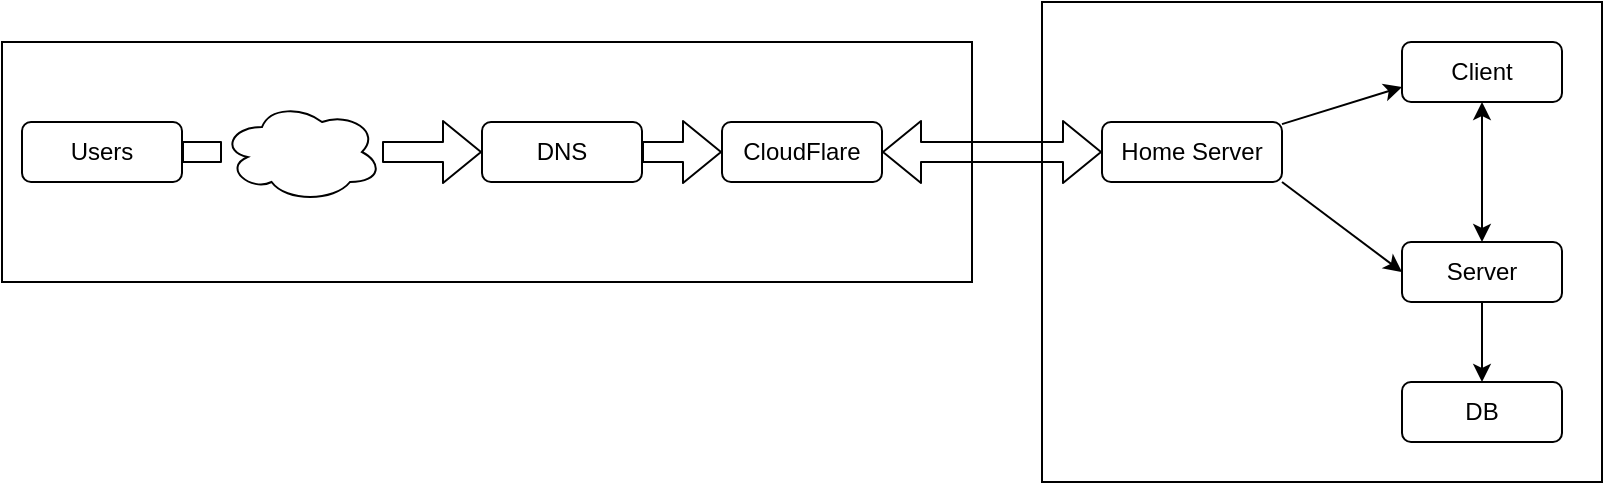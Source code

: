 <mxfile>
    <diagram id="F-VhTb50zK8AH-S1mjwG" name="Page-1">
        <mxGraphModel dx="911" dy="748" grid="1" gridSize="10" guides="1" tooltips="1" connect="1" arrows="1" fold="1" page="1" pageScale="1" pageWidth="850" pageHeight="1100" math="0" shadow="0">
            <root>
                <mxCell id="0"/>
                <mxCell id="1" parent="0"/>
                <mxCell id="30" value="" style="rounded=0;whiteSpace=wrap;html=1;" vertex="1" parent="1">
                    <mxGeometry x="530" y="80" width="280" height="240" as="geometry"/>
                </mxCell>
                <mxCell id="28" value="" style="rounded=0;whiteSpace=wrap;html=1;" vertex="1" parent="1">
                    <mxGeometry x="10" y="100" width="485" height="120" as="geometry"/>
                </mxCell>
                <mxCell id="11" value="Users" style="rounded=1;whiteSpace=wrap;html=1;" parent="1" vertex="1">
                    <mxGeometry x="20" y="140" width="80" height="30" as="geometry"/>
                </mxCell>
                <mxCell id="13" value="DNS" style="rounded=1;whiteSpace=wrap;html=1;" parent="1" vertex="1">
                    <mxGeometry x="250" y="140" width="80" height="30" as="geometry"/>
                </mxCell>
                <mxCell id="14" value="CloudFlare" style="rounded=1;whiteSpace=wrap;html=1;" parent="1" vertex="1">
                    <mxGeometry x="370" y="140" width="80" height="30" as="geometry"/>
                </mxCell>
                <mxCell id="22" style="edgeStyle=none;html=1;entryX=0;entryY=0.75;entryDx=0;entryDy=0;" edge="1" parent="1" source="15" target="19">
                    <mxGeometry relative="1" as="geometry"/>
                </mxCell>
                <mxCell id="23" style="edgeStyle=none;html=1;entryX=0;entryY=0.5;entryDx=0;entryDy=0;" edge="1" parent="1" target="20">
                    <mxGeometry relative="1" as="geometry">
                        <mxPoint x="650" y="170" as="sourcePoint"/>
                    </mxGeometry>
                </mxCell>
                <mxCell id="15" value="Home Server" style="rounded=1;whiteSpace=wrap;html=1;" parent="1" vertex="1">
                    <mxGeometry x="560" y="140" width="90" height="30" as="geometry"/>
                </mxCell>
                <mxCell id="16" value="" style="shape=flexArrow;endArrow=classic;startArrow=classic;html=1;exitX=1;exitY=0.5;exitDx=0;exitDy=0;entryX=0;entryY=0.5;entryDx=0;entryDy=0;" parent="1" source="14" target="15" edge="1">
                    <mxGeometry width="100" height="100" relative="1" as="geometry">
                        <mxPoint x="370" y="500" as="sourcePoint"/>
                        <mxPoint x="470" y="400" as="targetPoint"/>
                    </mxGeometry>
                </mxCell>
                <mxCell id="17" value="" style="shape=flexArrow;endArrow=classic;html=1;exitX=1;exitY=0.5;exitDx=0;exitDy=0;entryX=0;entryY=0.5;entryDx=0;entryDy=0;startArrow=none;" parent="1" source="33" target="13" edge="1">
                    <mxGeometry width="50" height="50" relative="1" as="geometry">
                        <mxPoint x="400" y="480" as="sourcePoint"/>
                        <mxPoint x="450" y="430" as="targetPoint"/>
                    </mxGeometry>
                </mxCell>
                <mxCell id="18" value="" style="shape=flexArrow;endArrow=classic;html=1;exitX=1;exitY=0.5;exitDx=0;exitDy=0;entryX=0;entryY=0.5;entryDx=0;entryDy=0;" parent="1" source="13" target="14" edge="1">
                    <mxGeometry width="50" height="50" relative="1" as="geometry">
                        <mxPoint x="320" y="180" as="sourcePoint"/>
                        <mxPoint x="420" y="180" as="targetPoint"/>
                    </mxGeometry>
                </mxCell>
                <mxCell id="32" style="edgeStyle=none;html=1;exitX=0.5;exitY=1;exitDx=0;exitDy=0;entryX=0.5;entryY=0;entryDx=0;entryDy=0;startArrow=classic;startFill=1;" edge="1" parent="1" source="19" target="20">
                    <mxGeometry relative="1" as="geometry"/>
                </mxCell>
                <mxCell id="19" value="Client" style="rounded=1;whiteSpace=wrap;html=1;" vertex="1" parent="1">
                    <mxGeometry x="710" y="100" width="80" height="30" as="geometry"/>
                </mxCell>
                <mxCell id="26" style="edgeStyle=none;html=1;exitX=0.5;exitY=1;exitDx=0;exitDy=0;entryX=0.5;entryY=0;entryDx=0;entryDy=0;" edge="1" parent="1" source="20" target="25">
                    <mxGeometry relative="1" as="geometry"/>
                </mxCell>
                <mxCell id="20" value="Server" style="rounded=1;whiteSpace=wrap;html=1;" vertex="1" parent="1">
                    <mxGeometry x="710" y="200" width="80" height="30" as="geometry"/>
                </mxCell>
                <mxCell id="25" value="DB" style="rounded=1;whiteSpace=wrap;html=1;" vertex="1" parent="1">
                    <mxGeometry x="710" y="270" width="80" height="30" as="geometry"/>
                </mxCell>
                <mxCell id="33" value="" style="ellipse;shape=cloud;whiteSpace=wrap;html=1;" vertex="1" parent="1">
                    <mxGeometry x="120" y="130" width="80" height="50" as="geometry"/>
                </mxCell>
                <mxCell id="34" value="" style="shape=flexArrow;endArrow=none;html=1;exitX=1;exitY=0.5;exitDx=0;exitDy=0;entryX=0;entryY=0.5;entryDx=0;entryDy=0;" edge="1" parent="1" source="11" target="33">
                    <mxGeometry width="50" height="50" relative="1" as="geometry">
                        <mxPoint x="120" y="155" as="sourcePoint"/>
                        <mxPoint x="220" y="155" as="targetPoint"/>
                    </mxGeometry>
                </mxCell>
            </root>
        </mxGraphModel>
    </diagram>
</mxfile>